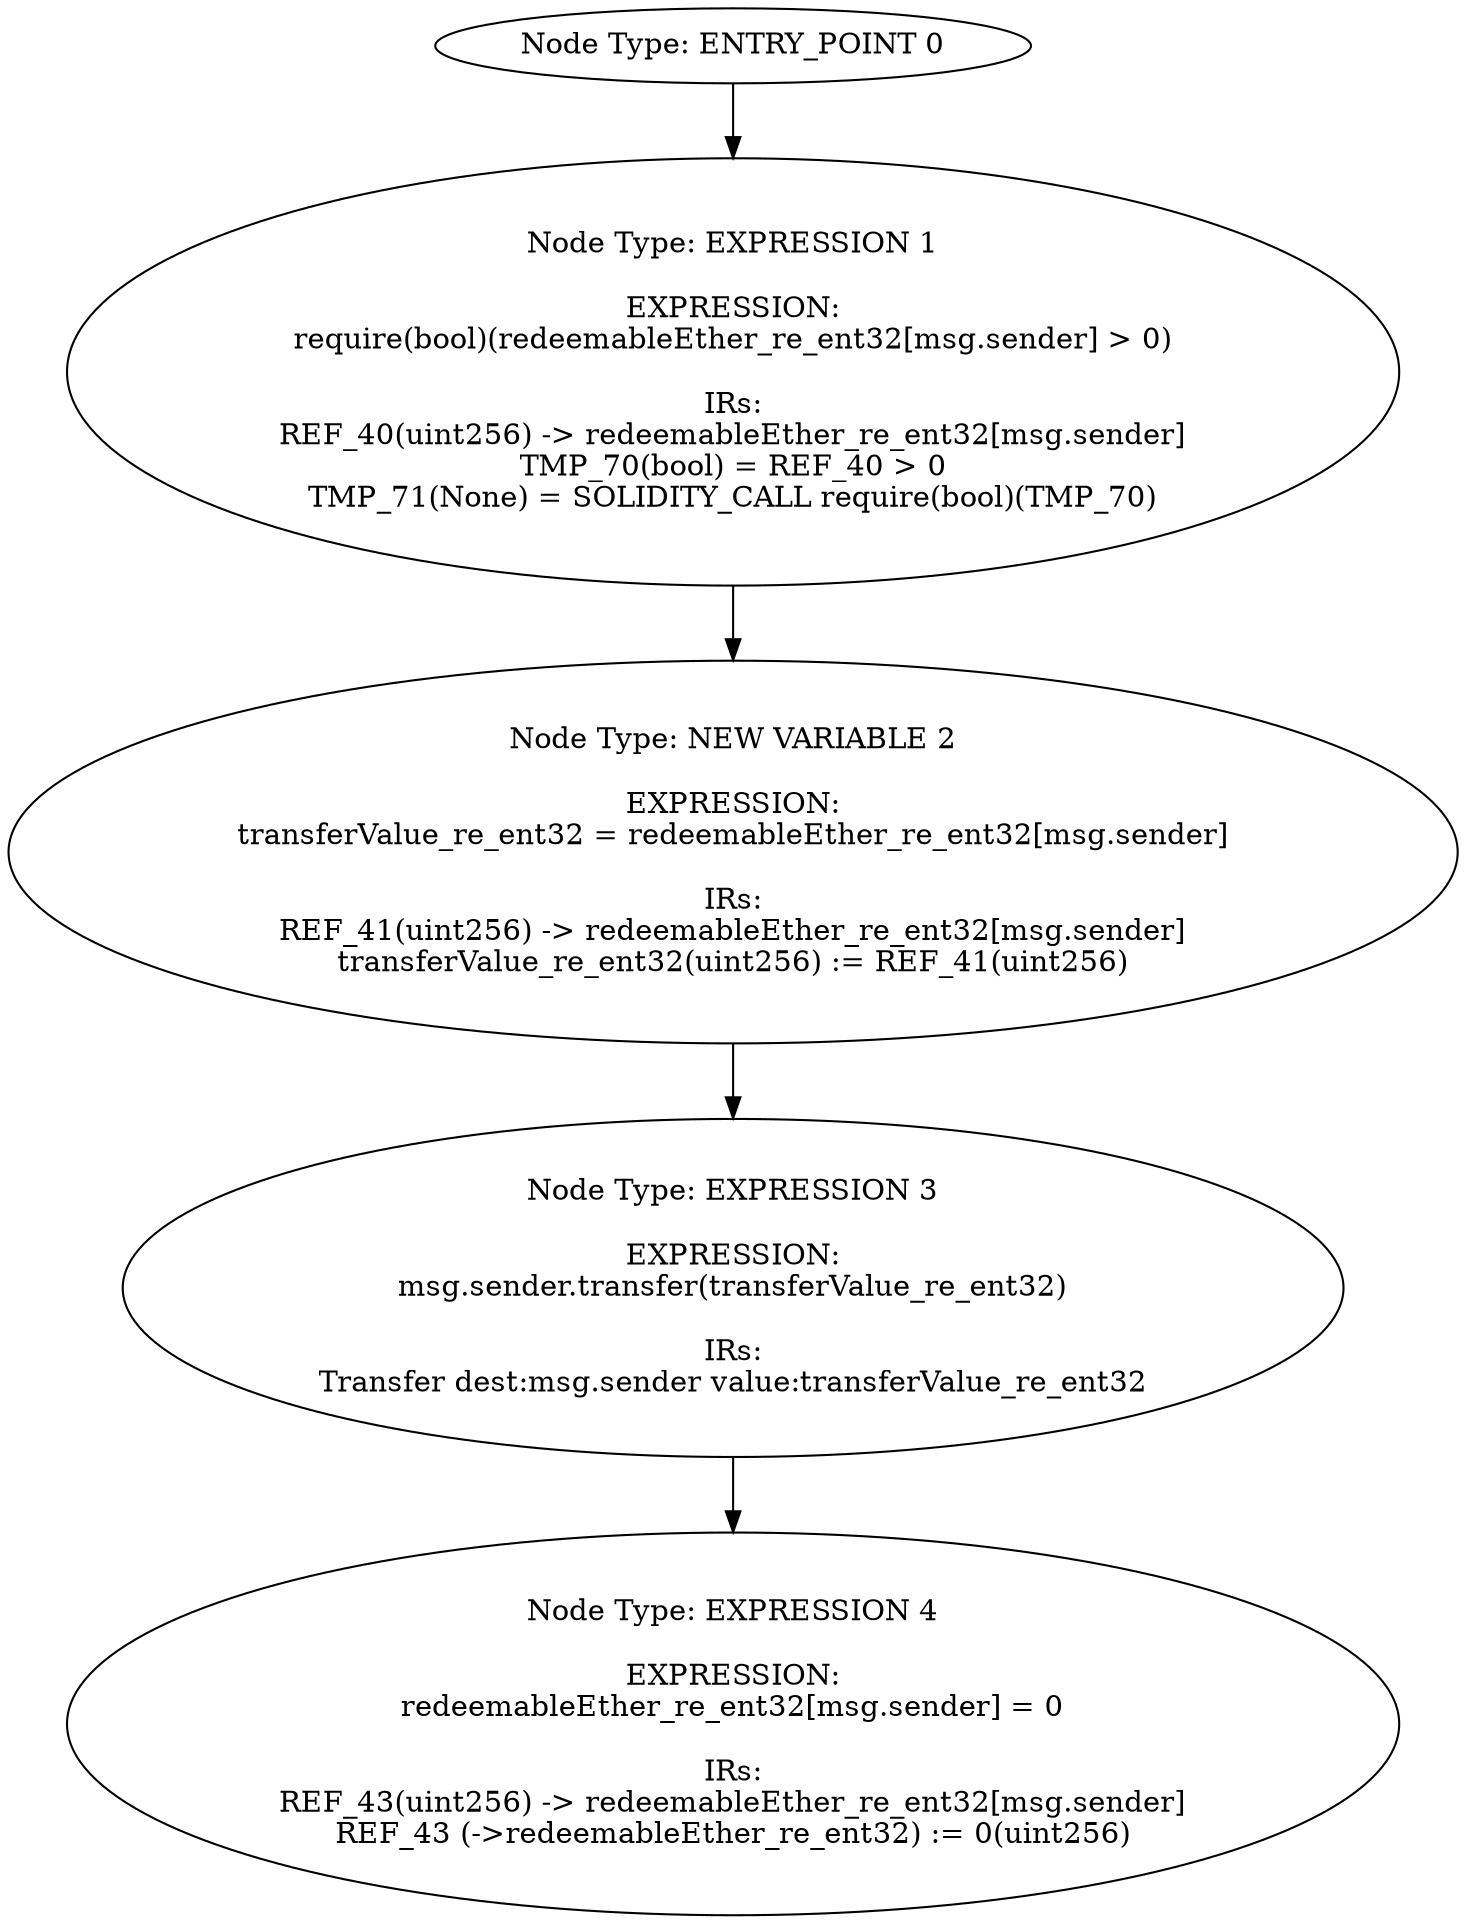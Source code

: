 digraph{
0[label="Node Type: ENTRY_POINT 0
"];
0->1;
1[label="Node Type: EXPRESSION 1

EXPRESSION:
require(bool)(redeemableEther_re_ent32[msg.sender] > 0)

IRs:
REF_40(uint256) -> redeemableEther_re_ent32[msg.sender]
TMP_70(bool) = REF_40 > 0
TMP_71(None) = SOLIDITY_CALL require(bool)(TMP_70)"];
1->2;
2[label="Node Type: NEW VARIABLE 2

EXPRESSION:
transferValue_re_ent32 = redeemableEther_re_ent32[msg.sender]

IRs:
REF_41(uint256) -> redeemableEther_re_ent32[msg.sender]
transferValue_re_ent32(uint256) := REF_41(uint256)"];
2->3;
3[label="Node Type: EXPRESSION 3

EXPRESSION:
msg.sender.transfer(transferValue_re_ent32)

IRs:
Transfer dest:msg.sender value:transferValue_re_ent32"];
3->4;
4[label="Node Type: EXPRESSION 4

EXPRESSION:
redeemableEther_re_ent32[msg.sender] = 0

IRs:
REF_43(uint256) -> redeemableEther_re_ent32[msg.sender]
REF_43 (->redeemableEther_re_ent32) := 0(uint256)"];
}
